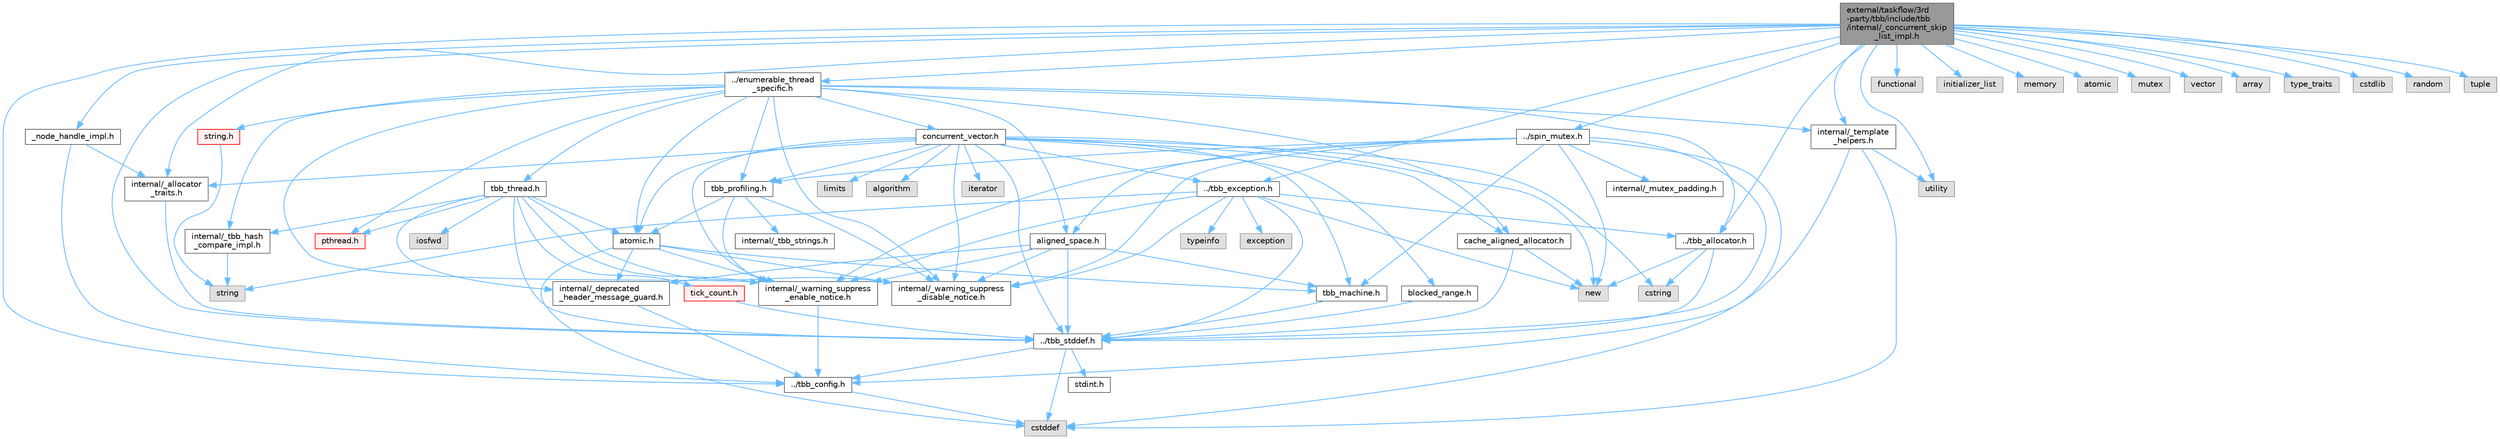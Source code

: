 digraph "external/taskflow/3rd-party/tbb/include/tbb/internal/_concurrent_skip_list_impl.h"
{
 // LATEX_PDF_SIZE
  bgcolor="transparent";
  edge [fontname=Helvetica,fontsize=10,labelfontname=Helvetica,labelfontsize=10];
  node [fontname=Helvetica,fontsize=10,shape=box,height=0.2,width=0.4];
  Node1 [id="Node000001",label="external/taskflow/3rd\l-party/tbb/include/tbb\l/internal/_concurrent_skip\l_list_impl.h",height=0.2,width=0.4,color="gray40", fillcolor="grey60", style="filled", fontcolor="black",tooltip=" "];
  Node1 -> Node2 [id="edge112_Node000001_Node000002",color="steelblue1",style="solid",tooltip=" "];
  Node2 [id="Node000002",label="../tbb_config.h",height=0.2,width=0.4,color="grey40", fillcolor="white", style="filled",URL="$tbb__config_8h.html",tooltip=" "];
  Node2 -> Node3 [id="edge113_Node000002_Node000003",color="steelblue1",style="solid",tooltip=" "];
  Node3 [id="Node000003",label="cstddef",height=0.2,width=0.4,color="grey60", fillcolor="#E0E0E0", style="filled",tooltip=" "];
  Node1 -> Node4 [id="edge114_Node000001_Node000004",color="steelblue1",style="solid",tooltip=" "];
  Node4 [id="Node000004",label="../tbb_stddef.h",height=0.2,width=0.4,color="grey40", fillcolor="white", style="filled",URL="$tbb__stddef_8h.html",tooltip=" "];
  Node4 -> Node2 [id="edge115_Node000004_Node000002",color="steelblue1",style="solid",tooltip=" "];
  Node4 -> Node3 [id="edge116_Node000004_Node000003",color="steelblue1",style="solid",tooltip=" "];
  Node4 -> Node5 [id="edge117_Node000004_Node000005",color="steelblue1",style="solid",tooltip=" "];
  Node5 [id="Node000005",label="stdint.h",height=0.2,width=0.4,color="grey40", fillcolor="white", style="filled",URL="$stdint_8h.html",tooltip=" "];
  Node1 -> Node6 [id="edge118_Node000001_Node000006",color="steelblue1",style="solid",tooltip=" "];
  Node6 [id="Node000006",label="../tbb_allocator.h",height=0.2,width=0.4,color="grey40", fillcolor="white", style="filled",URL="$tbb__allocator_8h.html",tooltip=" "];
  Node6 -> Node4 [id="edge119_Node000006_Node000004",color="steelblue1",style="solid",tooltip=" "];
  Node6 -> Node7 [id="edge120_Node000006_Node000007",color="steelblue1",style="solid",tooltip=" "];
  Node7 [id="Node000007",label="new",height=0.2,width=0.4,color="grey60", fillcolor="#E0E0E0", style="filled",tooltip=" "];
  Node6 -> Node8 [id="edge121_Node000006_Node000008",color="steelblue1",style="solid",tooltip=" "];
  Node8 [id="Node000008",label="cstring",height=0.2,width=0.4,color="grey60", fillcolor="#E0E0E0", style="filled",tooltip=" "];
  Node1 -> Node9 [id="edge122_Node000001_Node000009",color="steelblue1",style="solid",tooltip=" "];
  Node9 [id="Node000009",label="../spin_mutex.h",height=0.2,width=0.4,color="grey40", fillcolor="white", style="filled",URL="$external_2taskflow_23rd-party_2tbb_2include_2tbb_2spin__mutex_8h.html",tooltip=" "];
  Node9 -> Node10 [id="edge123_Node000009_Node000010",color="steelblue1",style="solid",tooltip=" "];
  Node10 [id="Node000010",label="internal/_warning_suppress\l_enable_notice.h",height=0.2,width=0.4,color="grey40", fillcolor="white", style="filled",URL="$__warning__suppress__enable__notice_8h.html",tooltip=" "];
  Node10 -> Node2 [id="edge124_Node000010_Node000002",color="steelblue1",style="solid",tooltip=" "];
  Node9 -> Node3 [id="edge125_Node000009_Node000003",color="steelblue1",style="solid",tooltip=" "];
  Node9 -> Node7 [id="edge126_Node000009_Node000007",color="steelblue1",style="solid",tooltip=" "];
  Node9 -> Node11 [id="edge127_Node000009_Node000011",color="steelblue1",style="solid",tooltip=" "];
  Node11 [id="Node000011",label="aligned_space.h",height=0.2,width=0.4,color="grey40", fillcolor="white", style="filled",URL="$aligned__space_8h.html",tooltip=" "];
  Node11 -> Node12 [id="edge128_Node000011_Node000012",color="steelblue1",style="solid",tooltip=" "];
  Node12 [id="Node000012",label="internal/_deprecated\l_header_message_guard.h",height=0.2,width=0.4,color="grey40", fillcolor="white", style="filled",URL="$__deprecated__header__message__guard_8h.html",tooltip=" "];
  Node12 -> Node2 [id="edge129_Node000012_Node000002",color="steelblue1",style="solid",tooltip=" "];
  Node11 -> Node10 [id="edge130_Node000011_Node000010",color="steelblue1",style="solid",tooltip=" "];
  Node11 -> Node4 [id="edge131_Node000011_Node000004",color="steelblue1",style="solid",tooltip=" "];
  Node11 -> Node13 [id="edge132_Node000011_Node000013",color="steelblue1",style="solid",tooltip=" "];
  Node13 [id="Node000013",label="tbb_machine.h",height=0.2,width=0.4,color="grey40", fillcolor="white", style="filled",URL="$tbb__machine_8h.html",tooltip=" "];
  Node13 -> Node4 [id="edge133_Node000013_Node000004",color="steelblue1",style="solid",tooltip=" "];
  Node11 -> Node14 [id="edge134_Node000011_Node000014",color="steelblue1",style="solid",tooltip=" "];
  Node14 [id="Node000014",label="internal/_warning_suppress\l_disable_notice.h",height=0.2,width=0.4,color="grey40", fillcolor="white", style="filled",URL="$__warning__suppress__disable__notice_8h.html",tooltip=" "];
  Node9 -> Node4 [id="edge135_Node000009_Node000004",color="steelblue1",style="solid",tooltip=" "];
  Node9 -> Node13 [id="edge136_Node000009_Node000013",color="steelblue1",style="solid",tooltip=" "];
  Node9 -> Node15 [id="edge137_Node000009_Node000015",color="steelblue1",style="solid",tooltip=" "];
  Node15 [id="Node000015",label="tbb_profiling.h",height=0.2,width=0.4,color="grey40", fillcolor="white", style="filled",URL="$tbb__profiling_8h.html",tooltip=" "];
  Node15 -> Node10 [id="edge138_Node000015_Node000010",color="steelblue1",style="solid",tooltip=" "];
  Node15 -> Node16 [id="edge139_Node000015_Node000016",color="steelblue1",style="solid",tooltip=" "];
  Node16 [id="Node000016",label="internal/_tbb_strings.h",height=0.2,width=0.4,color="grey40", fillcolor="white", style="filled",URL="$__tbb__strings_8h.html",tooltip=" "];
  Node15 -> Node17 [id="edge140_Node000015_Node000017",color="steelblue1",style="solid",tooltip=" "];
  Node17 [id="Node000017",label="atomic.h",height=0.2,width=0.4,color="grey40", fillcolor="white", style="filled",URL="$external_2taskflow_23rd-party_2tbb_2include_2tbb_2atomic_8h.html",tooltip=" "];
  Node17 -> Node12 [id="edge141_Node000017_Node000012",color="steelblue1",style="solid",tooltip=" "];
  Node17 -> Node10 [id="edge142_Node000017_Node000010",color="steelblue1",style="solid",tooltip=" "];
  Node17 -> Node3 [id="edge143_Node000017_Node000003",color="steelblue1",style="solid",tooltip=" "];
  Node17 -> Node13 [id="edge144_Node000017_Node000013",color="steelblue1",style="solid",tooltip=" "];
  Node17 -> Node14 [id="edge145_Node000017_Node000014",color="steelblue1",style="solid",tooltip=" "];
  Node15 -> Node14 [id="edge146_Node000015_Node000014",color="steelblue1",style="solid",tooltip=" "];
  Node9 -> Node18 [id="edge147_Node000009_Node000018",color="steelblue1",style="solid",tooltip=" "];
  Node18 [id="Node000018",label="internal/_mutex_padding.h",height=0.2,width=0.4,color="grey40", fillcolor="white", style="filled",URL="$__mutex__padding_8h.html",tooltip=" "];
  Node9 -> Node14 [id="edge148_Node000009_Node000014",color="steelblue1",style="solid",tooltip=" "];
  Node1 -> Node19 [id="edge149_Node000001_Node000019",color="steelblue1",style="solid",tooltip=" "];
  Node19 [id="Node000019",label="../tbb_exception.h",height=0.2,width=0.4,color="grey40", fillcolor="white", style="filled",URL="$tbb__exception_8h.html",tooltip=" "];
  Node19 -> Node10 [id="edge150_Node000019_Node000010",color="steelblue1",style="solid",tooltip=" "];
  Node19 -> Node4 [id="edge151_Node000019_Node000004",color="steelblue1",style="solid",tooltip=" "];
  Node19 -> Node20 [id="edge152_Node000019_Node000020",color="steelblue1",style="solid",tooltip=" "];
  Node20 [id="Node000020",label="exception",height=0.2,width=0.4,color="grey60", fillcolor="#E0E0E0", style="filled",tooltip=" "];
  Node19 -> Node7 [id="edge153_Node000019_Node000007",color="steelblue1",style="solid",tooltip=" "];
  Node19 -> Node21 [id="edge154_Node000019_Node000021",color="steelblue1",style="solid",tooltip=" "];
  Node21 [id="Node000021",label="string",height=0.2,width=0.4,color="grey60", fillcolor="#E0E0E0", style="filled",tooltip=" "];
  Node19 -> Node6 [id="edge155_Node000019_Node000006",color="steelblue1",style="solid",tooltip=" "];
  Node19 -> Node22 [id="edge156_Node000019_Node000022",color="steelblue1",style="solid",tooltip=" "];
  Node22 [id="Node000022",label="typeinfo",height=0.2,width=0.4,color="grey60", fillcolor="#E0E0E0", style="filled",tooltip=" "];
  Node19 -> Node14 [id="edge157_Node000019_Node000014",color="steelblue1",style="solid",tooltip=" "];
  Node1 -> Node23 [id="edge158_Node000001_Node000023",color="steelblue1",style="solid",tooltip=" "];
  Node23 [id="Node000023",label="../enumerable_thread\l_specific.h",height=0.2,width=0.4,color="grey40", fillcolor="white", style="filled",URL="$enumerable__thread__specific_8h.html",tooltip=" "];
  Node23 -> Node10 [id="edge159_Node000023_Node000010",color="steelblue1",style="solid",tooltip=" "];
  Node23 -> Node17 [id="edge160_Node000023_Node000017",color="steelblue1",style="solid",tooltip=" "];
  Node23 -> Node24 [id="edge161_Node000023_Node000024",color="steelblue1",style="solid",tooltip=" "];
  Node24 [id="Node000024",label="concurrent_vector.h",height=0.2,width=0.4,color="grey40", fillcolor="white", style="filled",URL="$concurrent__vector_8h.html",tooltip=" "];
  Node24 -> Node10 [id="edge162_Node000024_Node000010",color="steelblue1",style="solid",tooltip=" "];
  Node24 -> Node4 [id="edge163_Node000024_Node000004",color="steelblue1",style="solid",tooltip=" "];
  Node24 -> Node19 [id="edge164_Node000024_Node000019",color="steelblue1",style="solid",tooltip=" "];
  Node24 -> Node17 [id="edge165_Node000024_Node000017",color="steelblue1",style="solid",tooltip=" "];
  Node24 -> Node25 [id="edge166_Node000024_Node000025",color="steelblue1",style="solid",tooltip=" "];
  Node25 [id="Node000025",label="cache_aligned_allocator.h",height=0.2,width=0.4,color="grey40", fillcolor="white", style="filled",URL="$cache__aligned__allocator_8h.html",tooltip=" "];
  Node25 -> Node7 [id="edge167_Node000025_Node000007",color="steelblue1",style="solid",tooltip=" "];
  Node25 -> Node4 [id="edge168_Node000025_Node000004",color="steelblue1",style="solid",tooltip=" "];
  Node24 -> Node26 [id="edge169_Node000024_Node000026",color="steelblue1",style="solid",tooltip=" "];
  Node26 [id="Node000026",label="blocked_range.h",height=0.2,width=0.4,color="grey40", fillcolor="white", style="filled",URL="$blocked__range_8h.html",tooltip=" "];
  Node26 -> Node4 [id="edge170_Node000026_Node000004",color="steelblue1",style="solid",tooltip=" "];
  Node24 -> Node13 [id="edge171_Node000024_Node000013",color="steelblue1",style="solid",tooltip=" "];
  Node24 -> Node15 [id="edge172_Node000024_Node000015",color="steelblue1",style="solid",tooltip=" "];
  Node24 -> Node7 [id="edge173_Node000024_Node000007",color="steelblue1",style="solid",tooltip=" "];
  Node24 -> Node8 [id="edge174_Node000024_Node000008",color="steelblue1",style="solid",tooltip=" "];
  Node24 -> Node27 [id="edge175_Node000024_Node000027",color="steelblue1",style="solid",tooltip=" "];
  Node27 [id="Node000027",label="algorithm",height=0.2,width=0.4,color="grey60", fillcolor="#E0E0E0", style="filled",tooltip=" "];
  Node24 -> Node28 [id="edge176_Node000024_Node000028",color="steelblue1",style="solid",tooltip=" "];
  Node28 [id="Node000028",label="iterator",height=0.2,width=0.4,color="grey60", fillcolor="#E0E0E0", style="filled",tooltip=" "];
  Node24 -> Node29 [id="edge177_Node000024_Node000029",color="steelblue1",style="solid",tooltip=" "];
  Node29 [id="Node000029",label="internal/_allocator\l_traits.h",height=0.2,width=0.4,color="grey40", fillcolor="white", style="filled",URL="$__allocator__traits_8h.html",tooltip=" "];
  Node29 -> Node4 [id="edge178_Node000029_Node000004",color="steelblue1",style="solid",tooltip=" "];
  Node24 -> Node30 [id="edge179_Node000024_Node000030",color="steelblue1",style="solid",tooltip=" "];
  Node30 [id="Node000030",label="limits",height=0.2,width=0.4,color="grey60", fillcolor="#E0E0E0", style="filled",tooltip=" "];
  Node24 -> Node14 [id="edge180_Node000024_Node000014",color="steelblue1",style="solid",tooltip=" "];
  Node23 -> Node31 [id="edge181_Node000023_Node000031",color="steelblue1",style="solid",tooltip=" "];
  Node31 [id="Node000031",label="tbb_thread.h",height=0.2,width=0.4,color="grey40", fillcolor="white", style="filled",URL="$tbb__thread_8h.html",tooltip=" "];
  Node31 -> Node12 [id="edge182_Node000031_Node000012",color="steelblue1",style="solid",tooltip=" "];
  Node31 -> Node10 [id="edge183_Node000031_Node000010",color="steelblue1",style="solid",tooltip=" "];
  Node31 -> Node4 [id="edge184_Node000031_Node000004",color="steelblue1",style="solid",tooltip=" "];
  Node31 -> Node32 [id="edge185_Node000031_Node000032",color="steelblue1",style="solid",tooltip=" "];
  Node32 [id="Node000032",label="pthread.h",height=0.2,width=0.4,color="red", fillcolor="#FFF0F0", style="filled",URL="$pthread_8h.html",tooltip=" "];
  Node31 -> Node17 [id="edge186_Node000031_Node000017",color="steelblue1",style="solid",tooltip=" "];
  Node31 -> Node77 [id="edge187_Node000031_Node000077",color="steelblue1",style="solid",tooltip=" "];
  Node77 [id="Node000077",label="internal/_tbb_hash\l_compare_impl.h",height=0.2,width=0.4,color="grey40", fillcolor="white", style="filled",URL="$__tbb__hash__compare__impl_8h.html",tooltip=" "];
  Node77 -> Node21 [id="edge188_Node000077_Node000021",color="steelblue1",style="solid",tooltip=" "];
  Node31 -> Node78 [id="edge189_Node000031_Node000078",color="steelblue1",style="solid",tooltip=" "];
  Node78 [id="Node000078",label="tick_count.h",height=0.2,width=0.4,color="red", fillcolor="#FFF0F0", style="filled",URL="$tick__count_8h.html",tooltip=" "];
  Node78 -> Node4 [id="edge190_Node000078_Node000004",color="steelblue1",style="solid",tooltip=" "];
  Node31 -> Node80 [id="edge191_Node000031_Node000080",color="steelblue1",style="solid",tooltip=" "];
  Node80 [id="Node000080",label="iosfwd",height=0.2,width=0.4,color="grey60", fillcolor="#E0E0E0", style="filled",tooltip=" "];
  Node31 -> Node14 [id="edge192_Node000031_Node000014",color="steelblue1",style="solid",tooltip=" "];
  Node23 -> Node6 [id="edge193_Node000023_Node000006",color="steelblue1",style="solid",tooltip=" "];
  Node23 -> Node25 [id="edge194_Node000023_Node000025",color="steelblue1",style="solid",tooltip=" "];
  Node23 -> Node11 [id="edge195_Node000023_Node000011",color="steelblue1",style="solid",tooltip=" "];
  Node23 -> Node81 [id="edge196_Node000023_Node000081",color="steelblue1",style="solid",tooltip=" "];
  Node81 [id="Node000081",label="internal/_template\l_helpers.h",height=0.2,width=0.4,color="grey40", fillcolor="white", style="filled",URL="$__template__helpers_8h.html",tooltip=" "];
  Node81 -> Node69 [id="edge197_Node000081_Node000069",color="steelblue1",style="solid",tooltip=" "];
  Node69 [id="Node000069",label="utility",height=0.2,width=0.4,color="grey60", fillcolor="#E0E0E0", style="filled",tooltip=" "];
  Node81 -> Node3 [id="edge198_Node000081_Node000003",color="steelblue1",style="solid",tooltip=" "];
  Node81 -> Node2 [id="edge199_Node000081_Node000002",color="steelblue1",style="solid",tooltip=" "];
  Node23 -> Node77 [id="edge200_Node000023_Node000077",color="steelblue1",style="solid",tooltip=" "];
  Node23 -> Node15 [id="edge201_Node000023_Node000015",color="steelblue1",style="solid",tooltip=" "];
  Node23 -> Node82 [id="edge202_Node000023_Node000082",color="steelblue1",style="solid",tooltip=" "];
  Node82 [id="Node000082",label="string.h",height=0.2,width=0.4,color="red", fillcolor="#FFF0F0", style="filled",URL="$string_8h.html",tooltip=" "];
  Node82 -> Node21 [id="edge203_Node000082_Node000021",color="steelblue1",style="solid",tooltip=" "];
  Node23 -> Node32 [id="edge204_Node000023_Node000032",color="steelblue1",style="solid",tooltip=" "];
  Node23 -> Node14 [id="edge205_Node000023_Node000014",color="steelblue1",style="solid",tooltip=" "];
  Node1 -> Node29 [id="edge206_Node000001_Node000029",color="steelblue1",style="solid",tooltip=" "];
  Node1 -> Node81 [id="edge207_Node000001_Node000081",color="steelblue1",style="solid",tooltip=" "];
  Node1 -> Node221 [id="edge208_Node000001_Node000221",color="steelblue1",style="solid",tooltip=" "];
  Node221 [id="Node000221",label="_node_handle_impl.h",height=0.2,width=0.4,color="grey40", fillcolor="white", style="filled",URL="$__node__handle__impl_8h.html",tooltip=" "];
  Node221 -> Node29 [id="edge209_Node000221_Node000029",color="steelblue1",style="solid",tooltip=" "];
  Node221 -> Node2 [id="edge210_Node000221_Node000002",color="steelblue1",style="solid",tooltip=" "];
  Node1 -> Node69 [id="edge211_Node000001_Node000069",color="steelblue1",style="solid",tooltip=" "];
  Node1 -> Node222 [id="edge212_Node000001_Node000222",color="steelblue1",style="solid",tooltip=" "];
  Node222 [id="Node000222",label="functional",height=0.2,width=0.4,color="grey60", fillcolor="#E0E0E0", style="filled",tooltip=" "];
  Node1 -> Node223 [id="edge213_Node000001_Node000223",color="steelblue1",style="solid",tooltip=" "];
  Node223 [id="Node000223",label="initializer_list",height=0.2,width=0.4,color="grey60", fillcolor="#E0E0E0", style="filled",tooltip=" "];
  Node1 -> Node46 [id="edge214_Node000001_Node000046",color="steelblue1",style="solid",tooltip=" "];
  Node46 [id="Node000046",label="memory",height=0.2,width=0.4,color="grey60", fillcolor="#E0E0E0", style="filled",tooltip=" "];
  Node1 -> Node224 [id="edge215_Node000001_Node000224",color="steelblue1",style="solid",tooltip=" "];
  Node224 [id="Node000224",label="atomic",height=0.2,width=0.4,color="grey60", fillcolor="#E0E0E0", style="filled",tooltip=" "];
  Node1 -> Node225 [id="edge216_Node000001_Node000225",color="steelblue1",style="solid",tooltip=" "];
  Node225 [id="Node000225",label="mutex",height=0.2,width=0.4,color="grey60", fillcolor="#E0E0E0", style="filled",tooltip=" "];
  Node1 -> Node226 [id="edge217_Node000001_Node000226",color="steelblue1",style="solid",tooltip=" "];
  Node226 [id="Node000226",label="vector",height=0.2,width=0.4,color="grey60", fillcolor="#E0E0E0", style="filled",tooltip=" "];
  Node1 -> Node218 [id="edge218_Node000001_Node000218",color="steelblue1",style="solid",tooltip=" "];
  Node218 [id="Node000218",label="array",height=0.2,width=0.4,color="grey60", fillcolor="#E0E0E0", style="filled",tooltip=" "];
  Node1 -> Node54 [id="edge219_Node000001_Node000054",color="steelblue1",style="solid",tooltip=" "];
  Node54 [id="Node000054",label="type_traits",height=0.2,width=0.4,color="grey60", fillcolor="#E0E0E0", style="filled",tooltip=" "];
  Node1 -> Node67 [id="edge220_Node000001_Node000067",color="steelblue1",style="solid",tooltip=" "];
  Node67 [id="Node000067",label="cstdlib",height=0.2,width=0.4,color="grey60", fillcolor="#E0E0E0", style="filled",tooltip=" "];
  Node1 -> Node227 [id="edge221_Node000001_Node000227",color="steelblue1",style="solid",tooltip=" "];
  Node227 [id="Node000227",label="random",height=0.2,width=0.4,color="grey60", fillcolor="#E0E0E0", style="filled",tooltip=" "];
  Node1 -> Node228 [id="edge222_Node000001_Node000228",color="steelblue1",style="solid",tooltip=" "];
  Node228 [id="Node000228",label="tuple",height=0.2,width=0.4,color="grey60", fillcolor="#E0E0E0", style="filled",tooltip=" "];
}

